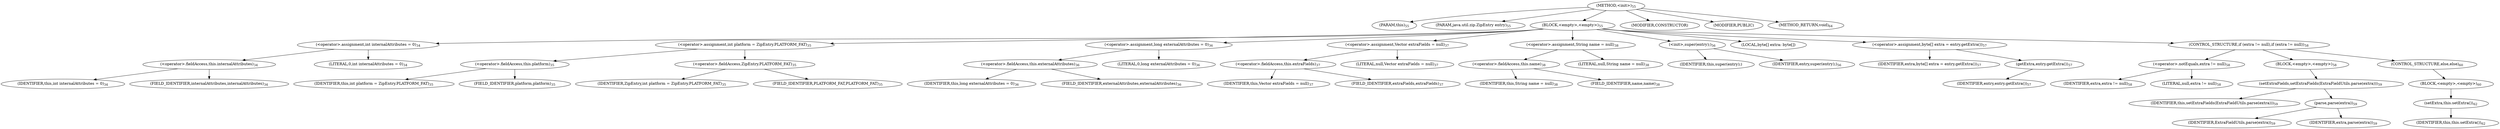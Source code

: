 digraph "&lt;init&gt;" {  
"150" [label = <(METHOD,&lt;init&gt;)<SUB>55</SUB>> ]
"6" [label = <(PARAM,this)<SUB>55</SUB>> ]
"151" [label = <(PARAM,java.util.zip.ZipEntry entry)<SUB>55</SUB>> ]
"152" [label = <(BLOCK,&lt;empty&gt;,&lt;empty&gt;)<SUB>55</SUB>> ]
"153" [label = <(&lt;operator&gt;.assignment,int internalAttributes = 0)<SUB>34</SUB>> ]
"154" [label = <(&lt;operator&gt;.fieldAccess,this.internalAttributes)<SUB>34</SUB>> ]
"155" [label = <(IDENTIFIER,this,int internalAttributes = 0)<SUB>34</SUB>> ]
"156" [label = <(FIELD_IDENTIFIER,internalAttributes,internalAttributes)<SUB>34</SUB>> ]
"157" [label = <(LITERAL,0,int internalAttributes = 0)<SUB>34</SUB>> ]
"158" [label = <(&lt;operator&gt;.assignment,int platform = ZipEntry.PLATFORM_FAT)<SUB>35</SUB>> ]
"159" [label = <(&lt;operator&gt;.fieldAccess,this.platform)<SUB>35</SUB>> ]
"160" [label = <(IDENTIFIER,this,int platform = ZipEntry.PLATFORM_FAT)<SUB>35</SUB>> ]
"161" [label = <(FIELD_IDENTIFIER,platform,platform)<SUB>35</SUB>> ]
"162" [label = <(&lt;operator&gt;.fieldAccess,ZipEntry.PLATFORM_FAT)<SUB>35</SUB>> ]
"163" [label = <(IDENTIFIER,ZipEntry,int platform = ZipEntry.PLATFORM_FAT)<SUB>35</SUB>> ]
"164" [label = <(FIELD_IDENTIFIER,PLATFORM_FAT,PLATFORM_FAT)<SUB>35</SUB>> ]
"165" [label = <(&lt;operator&gt;.assignment,long externalAttributes = 0)<SUB>36</SUB>> ]
"166" [label = <(&lt;operator&gt;.fieldAccess,this.externalAttributes)<SUB>36</SUB>> ]
"167" [label = <(IDENTIFIER,this,long externalAttributes = 0)<SUB>36</SUB>> ]
"168" [label = <(FIELD_IDENTIFIER,externalAttributes,externalAttributes)<SUB>36</SUB>> ]
"169" [label = <(LITERAL,0,long externalAttributes = 0)<SUB>36</SUB>> ]
"170" [label = <(&lt;operator&gt;.assignment,Vector extraFields = null)<SUB>37</SUB>> ]
"171" [label = <(&lt;operator&gt;.fieldAccess,this.extraFields)<SUB>37</SUB>> ]
"172" [label = <(IDENTIFIER,this,Vector extraFields = null)<SUB>37</SUB>> ]
"173" [label = <(FIELD_IDENTIFIER,extraFields,extraFields)<SUB>37</SUB>> ]
"174" [label = <(LITERAL,null,Vector extraFields = null)<SUB>37</SUB>> ]
"175" [label = <(&lt;operator&gt;.assignment,String name = null)<SUB>38</SUB>> ]
"176" [label = <(&lt;operator&gt;.fieldAccess,this.name)<SUB>38</SUB>> ]
"177" [label = <(IDENTIFIER,this,String name = null)<SUB>38</SUB>> ]
"178" [label = <(FIELD_IDENTIFIER,name,name)<SUB>38</SUB>> ]
"179" [label = <(LITERAL,null,String name = null)<SUB>38</SUB>> ]
"180" [label = <(&lt;init&gt;,super(entry);)<SUB>56</SUB>> ]
"5" [label = <(IDENTIFIER,this,super(entry);)> ]
"181" [label = <(IDENTIFIER,entry,super(entry);)<SUB>56</SUB>> ]
"182" [label = <(LOCAL,byte[] extra: byte[])> ]
"183" [label = <(&lt;operator&gt;.assignment,byte[] extra = entry.getExtra())<SUB>57</SUB>> ]
"184" [label = <(IDENTIFIER,extra,byte[] extra = entry.getExtra())<SUB>57</SUB>> ]
"185" [label = <(getExtra,entry.getExtra())<SUB>57</SUB>> ]
"186" [label = <(IDENTIFIER,entry,entry.getExtra())<SUB>57</SUB>> ]
"187" [label = <(CONTROL_STRUCTURE,if (extra != null),if (extra != null))<SUB>58</SUB>> ]
"188" [label = <(&lt;operator&gt;.notEquals,extra != null)<SUB>58</SUB>> ]
"189" [label = <(IDENTIFIER,extra,extra != null)<SUB>58</SUB>> ]
"190" [label = <(LITERAL,null,extra != null)<SUB>58</SUB>> ]
"191" [label = <(BLOCK,&lt;empty&gt;,&lt;empty&gt;)<SUB>58</SUB>> ]
"192" [label = <(setExtraFields,setExtraFields(ExtraFieldUtils.parse(extra)))<SUB>59</SUB>> ]
"7" [label = <(IDENTIFIER,this,setExtraFields(ExtraFieldUtils.parse(extra)))<SUB>59</SUB>> ]
"193" [label = <(parse,parse(extra))<SUB>59</SUB>> ]
"194" [label = <(IDENTIFIER,ExtraFieldUtils,parse(extra))<SUB>59</SUB>> ]
"195" [label = <(IDENTIFIER,extra,parse(extra))<SUB>59</SUB>> ]
"196" [label = <(CONTROL_STRUCTURE,else,else)<SUB>60</SUB>> ]
"197" [label = <(BLOCK,&lt;empty&gt;,&lt;empty&gt;)<SUB>60</SUB>> ]
"198" [label = <(setExtra,this.setExtra())<SUB>62</SUB>> ]
"8" [label = <(IDENTIFIER,this,this.setExtra())<SUB>62</SUB>> ]
"199" [label = <(MODIFIER,CONSTRUCTOR)> ]
"200" [label = <(MODIFIER,PUBLIC)> ]
"201" [label = <(METHOD_RETURN,void)<SUB>64</SUB>> ]
  "150" -> "6" 
  "150" -> "151" 
  "150" -> "152" 
  "150" -> "199" 
  "150" -> "200" 
  "150" -> "201" 
  "152" -> "153" 
  "152" -> "158" 
  "152" -> "165" 
  "152" -> "170" 
  "152" -> "175" 
  "152" -> "180" 
  "152" -> "182" 
  "152" -> "183" 
  "152" -> "187" 
  "153" -> "154" 
  "153" -> "157" 
  "154" -> "155" 
  "154" -> "156" 
  "158" -> "159" 
  "158" -> "162" 
  "159" -> "160" 
  "159" -> "161" 
  "162" -> "163" 
  "162" -> "164" 
  "165" -> "166" 
  "165" -> "169" 
  "166" -> "167" 
  "166" -> "168" 
  "170" -> "171" 
  "170" -> "174" 
  "171" -> "172" 
  "171" -> "173" 
  "175" -> "176" 
  "175" -> "179" 
  "176" -> "177" 
  "176" -> "178" 
  "180" -> "5" 
  "180" -> "181" 
  "183" -> "184" 
  "183" -> "185" 
  "185" -> "186" 
  "187" -> "188" 
  "187" -> "191" 
  "187" -> "196" 
  "188" -> "189" 
  "188" -> "190" 
  "191" -> "192" 
  "192" -> "7" 
  "192" -> "193" 
  "193" -> "194" 
  "193" -> "195" 
  "196" -> "197" 
  "197" -> "198" 
  "198" -> "8" 
}
